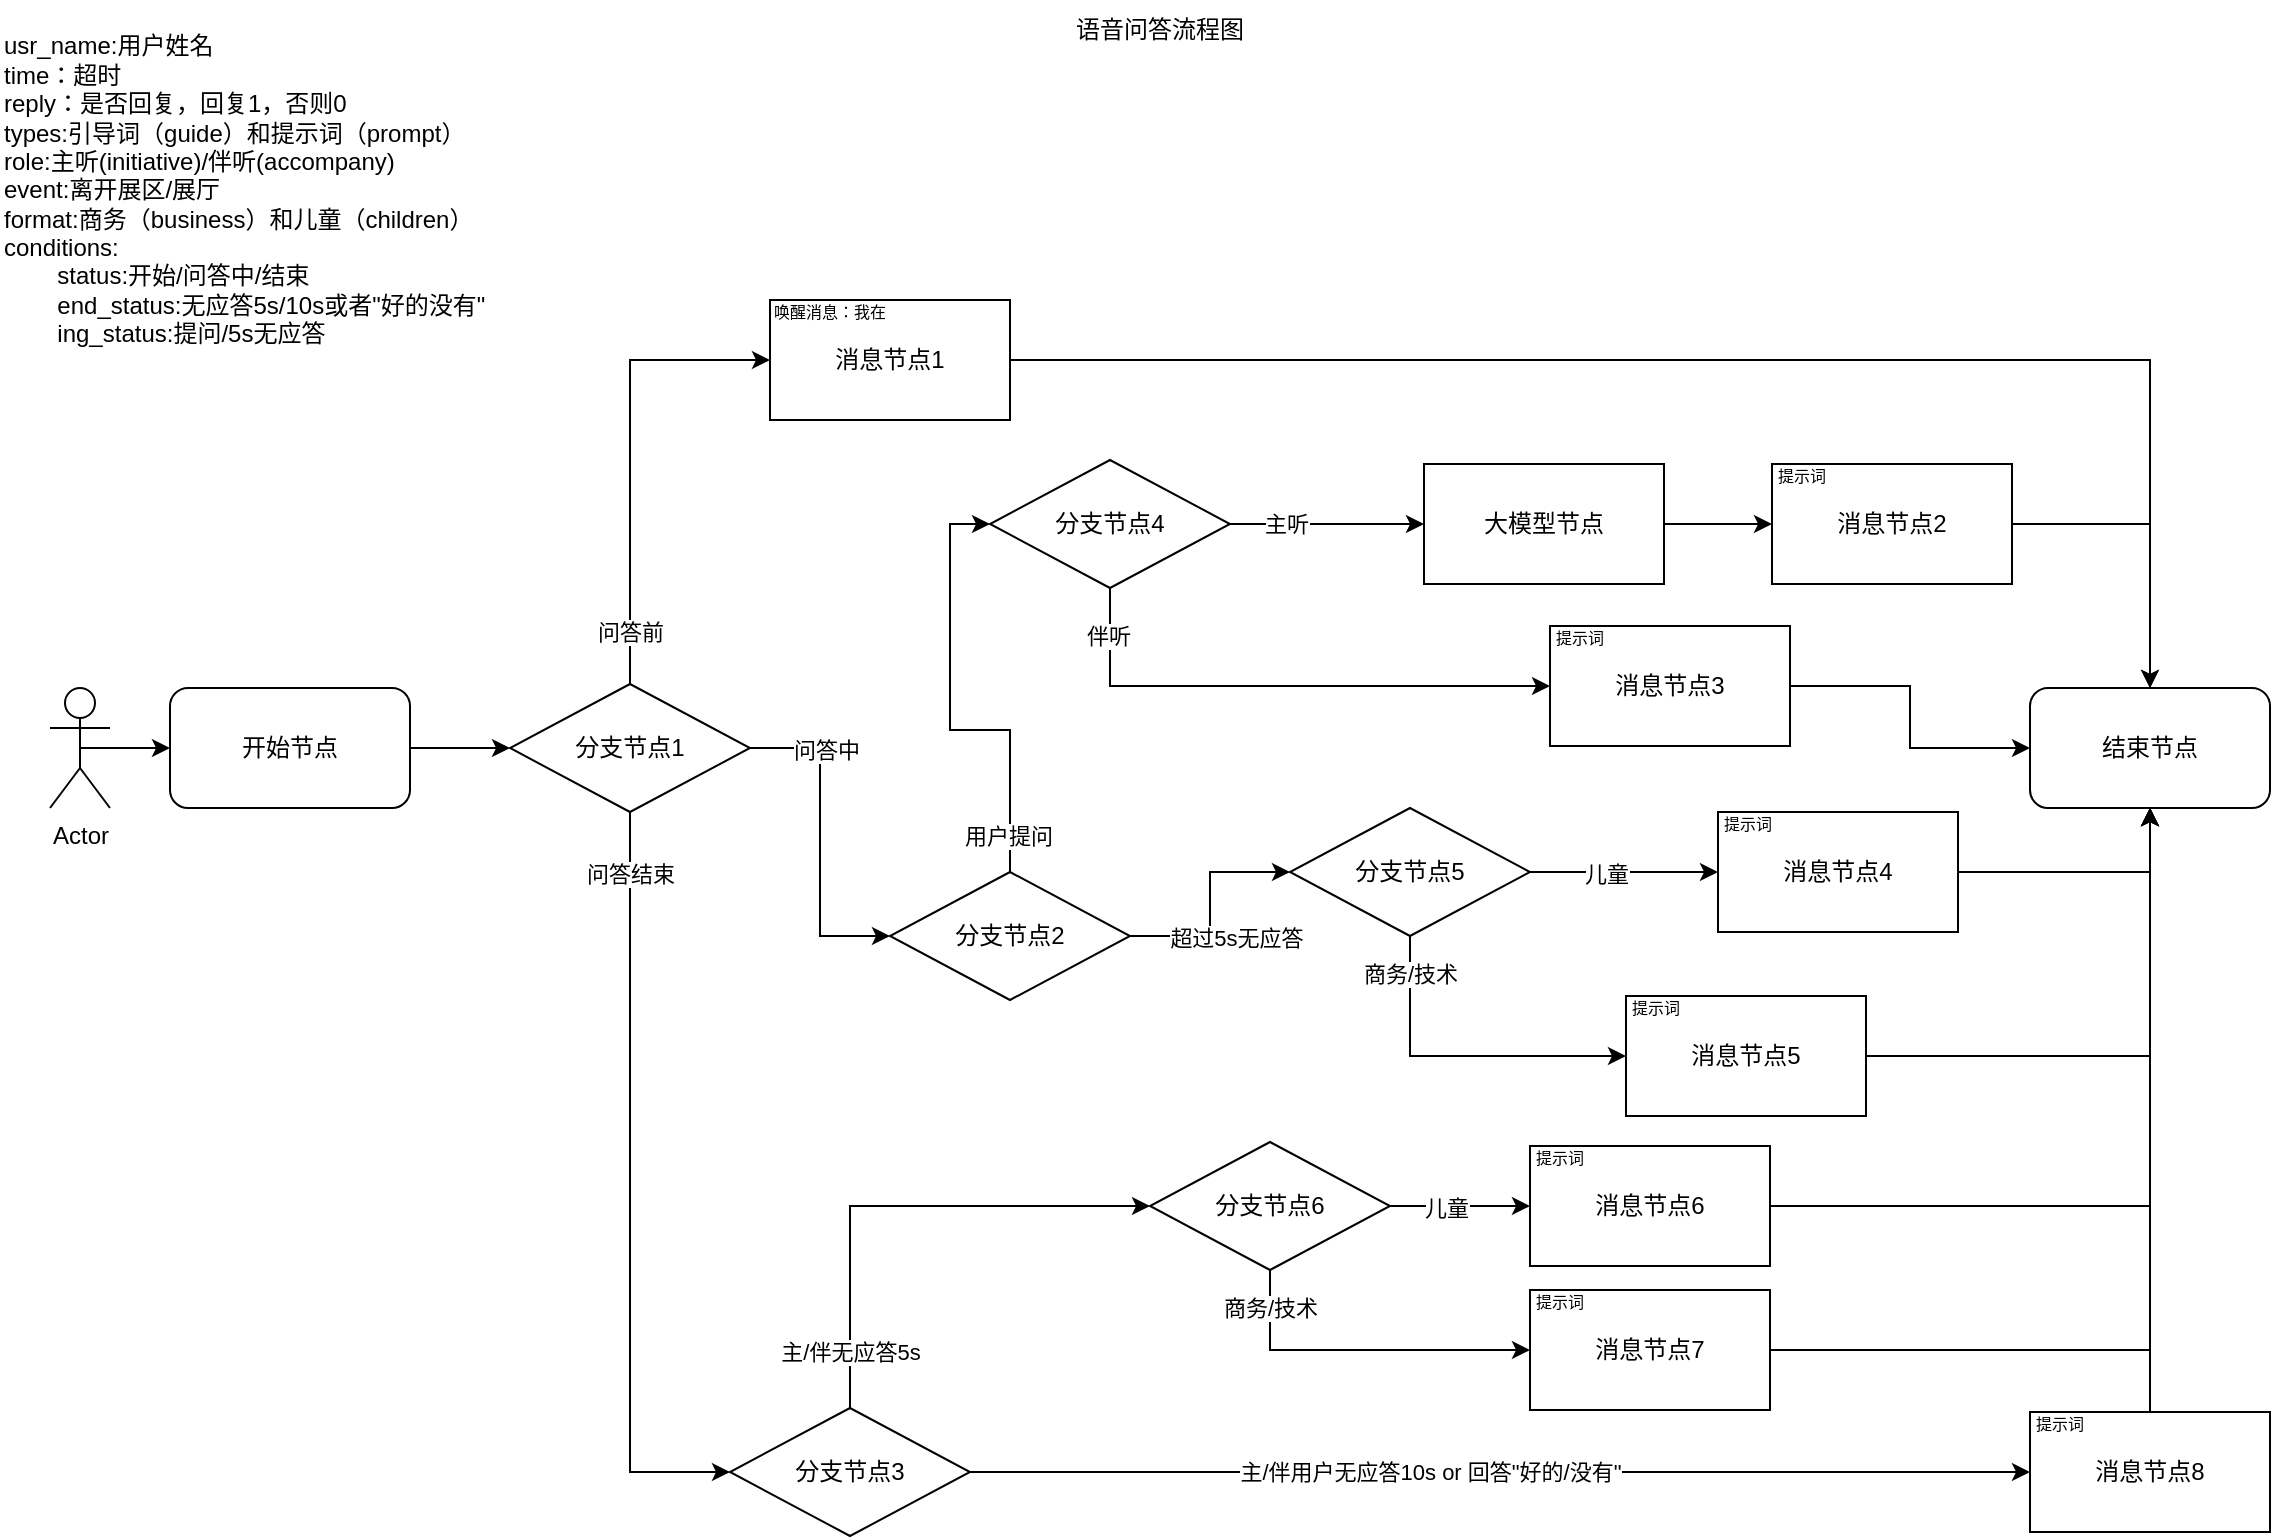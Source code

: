 <mxfile version="26.0.6">
  <diagram name="第 1 页" id="9iYRkURiAY7l_SSQHfoh">
    <mxGraphModel dx="1476" dy="874" grid="1" gridSize="10" guides="1" tooltips="1" connect="1" arrows="1" fold="1" page="1" pageScale="1" pageWidth="1169" pageHeight="827" math="0" shadow="0">
      <root>
        <mxCell id="0" />
        <mxCell id="1" parent="0" />
        <mxCell id="IweSr6M70vvvEFOEz7tQ-3" style="edgeStyle=orthogonalEdgeStyle;rounded=0;orthogonalLoop=1;jettySize=auto;html=1;exitX=0.5;exitY=0.5;exitDx=0;exitDy=0;exitPerimeter=0;entryX=0;entryY=0.5;entryDx=0;entryDy=0;" parent="1" source="IweSr6M70vvvEFOEz7tQ-1" target="IweSr6M70vvvEFOEz7tQ-2" edge="1">
          <mxGeometry relative="1" as="geometry" />
        </mxCell>
        <mxCell id="IweSr6M70vvvEFOEz7tQ-1" value="Actor" style="shape=umlActor;verticalLabelPosition=bottom;verticalAlign=top;html=1;outlineConnect=0;" parent="1" vertex="1">
          <mxGeometry x="30" y="344" width="30" height="60" as="geometry" />
        </mxCell>
        <mxCell id="IweSr6M70vvvEFOEz7tQ-5" style="edgeStyle=orthogonalEdgeStyle;rounded=0;orthogonalLoop=1;jettySize=auto;html=1;exitX=1;exitY=0.5;exitDx=0;exitDy=0;" parent="1" source="IweSr6M70vvvEFOEz7tQ-2" target="IweSr6M70vvvEFOEz7tQ-4" edge="1">
          <mxGeometry relative="1" as="geometry" />
        </mxCell>
        <mxCell id="IweSr6M70vvvEFOEz7tQ-2" value="开始节点" style="rounded=1;whiteSpace=wrap;html=1;" parent="1" vertex="1">
          <mxGeometry x="90" y="344" width="120" height="60" as="geometry" />
        </mxCell>
        <mxCell id="IweSr6M70vvvEFOEz7tQ-6" style="edgeStyle=orthogonalEdgeStyle;rounded=0;orthogonalLoop=1;jettySize=auto;html=1;exitX=0.5;exitY=0;exitDx=0;exitDy=0;entryX=0;entryY=0.5;entryDx=0;entryDy=0;" parent="1" source="IweSr6M70vvvEFOEz7tQ-4" target="IweSr6M70vvvEFOEz7tQ-11" edge="1">
          <mxGeometry relative="1" as="geometry">
            <mxPoint x="380" y="250" as="targetPoint" />
          </mxGeometry>
        </mxCell>
        <mxCell id="IweSr6M70vvvEFOEz7tQ-8" value="问答前" style="edgeLabel;html=1;align=center;verticalAlign=middle;resizable=0;points=[];" parent="IweSr6M70vvvEFOEz7tQ-6" vertex="1" connectable="0">
          <mxGeometry x="-0.909" relative="1" as="geometry">
            <mxPoint y="-16" as="offset" />
          </mxGeometry>
        </mxCell>
        <mxCell id="rm17Nn1x7IRBdezPpJDb-3" style="edgeStyle=orthogonalEdgeStyle;rounded=0;orthogonalLoop=1;jettySize=auto;html=1;exitX=1;exitY=0.5;exitDx=0;exitDy=0;entryX=0;entryY=0.5;entryDx=0;entryDy=0;" parent="1" source="IweSr6M70vvvEFOEz7tQ-4" target="rm17Nn1x7IRBdezPpJDb-9" edge="1">
          <mxGeometry relative="1" as="geometry">
            <mxPoint x="450" y="374" as="targetPoint" />
          </mxGeometry>
        </mxCell>
        <mxCell id="rm17Nn1x7IRBdezPpJDb-4" value="问答中" style="edgeLabel;html=1;align=center;verticalAlign=middle;resizable=0;points=[];" parent="rm17Nn1x7IRBdezPpJDb-3" vertex="1" connectable="0">
          <mxGeometry x="-0.709" y="-1" relative="1" as="geometry">
            <mxPoint x="14" as="offset" />
          </mxGeometry>
        </mxCell>
        <mxCell id="rm17Nn1x7IRBdezPpJDb-5" style="edgeStyle=orthogonalEdgeStyle;rounded=0;orthogonalLoop=1;jettySize=auto;html=1;exitX=0.5;exitY=1;exitDx=0;exitDy=0;entryX=0;entryY=0.5;entryDx=0;entryDy=0;" parent="1" source="IweSr6M70vvvEFOEz7tQ-4" target="rm17Nn1x7IRBdezPpJDb-13" edge="1">
          <mxGeometry relative="1" as="geometry">
            <mxPoint x="200" y="530" as="targetPoint" />
          </mxGeometry>
        </mxCell>
        <mxCell id="rm17Nn1x7IRBdezPpJDb-6" value="问答结束" style="edgeLabel;html=1;align=center;verticalAlign=middle;resizable=0;points=[];" parent="rm17Nn1x7IRBdezPpJDb-5" vertex="1" connectable="0">
          <mxGeometry x="-0.836" relative="1" as="geometry">
            <mxPoint as="offset" />
          </mxGeometry>
        </mxCell>
        <mxCell id="IweSr6M70vvvEFOEz7tQ-4" value="分支节点1" style="rhombus;whiteSpace=wrap;html=1;" parent="1" vertex="1">
          <mxGeometry x="260" y="342" width="120" height="64" as="geometry" />
        </mxCell>
        <mxCell id="IweSr6M70vvvEFOEz7tQ-10" value="结束节点" style="rounded=1;whiteSpace=wrap;html=1;" parent="1" vertex="1">
          <mxGeometry x="1020" y="344" width="120" height="60" as="geometry" />
        </mxCell>
        <mxCell id="rm17Nn1x7IRBdezPpJDb-8" style="edgeStyle=orthogonalEdgeStyle;rounded=0;orthogonalLoop=1;jettySize=auto;html=1;exitX=1;exitY=0.5;exitDx=0;exitDy=0;entryX=0.5;entryY=0;entryDx=0;entryDy=0;" parent="1" source="IweSr6M70vvvEFOEz7tQ-11" target="IweSr6M70vvvEFOEz7tQ-10" edge="1">
          <mxGeometry relative="1" as="geometry" />
        </mxCell>
        <mxCell id="IweSr6M70vvvEFOEz7tQ-11" value="消息节点1" style="rounded=0;whiteSpace=wrap;html=1;" parent="1" vertex="1">
          <mxGeometry x="390" y="150" width="120" height="60" as="geometry" />
        </mxCell>
        <mxCell id="IweSr6M70vvvEFOEz7tQ-12" value="&lt;font style=&quot;font-size: 8px;&quot;&gt;唤醒消息：我在&lt;/font&gt;" style="text;html=1;align=center;verticalAlign=middle;whiteSpace=wrap;rounded=0;" parent="1" vertex="1">
          <mxGeometry x="390" y="150" width="60" height="10" as="geometry" />
        </mxCell>
        <mxCell id="rm17Nn1x7IRBdezPpJDb-37" style="edgeStyle=orthogonalEdgeStyle;rounded=0;orthogonalLoop=1;jettySize=auto;html=1;exitX=1;exitY=0.5;exitDx=0;exitDy=0;entryX=0;entryY=0.5;entryDx=0;entryDy=0;" parent="1" source="IweSr6M70vvvEFOEz7tQ-14" target="IweSr6M70vvvEFOEz7tQ-23" edge="1">
          <mxGeometry relative="1" as="geometry" />
        </mxCell>
        <mxCell id="IweSr6M70vvvEFOEz7tQ-14" value="大模型节点" style="rounded=0;whiteSpace=wrap;html=1;" parent="1" vertex="1">
          <mxGeometry x="717" y="232" width="120" height="60" as="geometry" />
        </mxCell>
        <mxCell id="rm17Nn1x7IRBdezPpJDb-38" style="edgeStyle=orthogonalEdgeStyle;rounded=0;orthogonalLoop=1;jettySize=auto;html=1;exitX=1;exitY=0.5;exitDx=0;exitDy=0;entryX=0.5;entryY=0;entryDx=0;entryDy=0;" parent="1" source="IweSr6M70vvvEFOEz7tQ-23" target="IweSr6M70vvvEFOEz7tQ-10" edge="1">
          <mxGeometry relative="1" as="geometry" />
        </mxCell>
        <mxCell id="IweSr6M70vvvEFOEz7tQ-23" value="消息节点2" style="rounded=0;whiteSpace=wrap;html=1;" parent="1" vertex="1">
          <mxGeometry x="891" y="232" width="120" height="60" as="geometry" />
        </mxCell>
        <mxCell id="IweSr6M70vvvEFOEz7tQ-27" value="&lt;span style=&quot;font-size: 8px;&quot;&gt;提示词&lt;/span&gt;" style="text;html=1;align=center;verticalAlign=middle;whiteSpace=wrap;rounded=0;" parent="1" vertex="1">
          <mxGeometry x="891" y="232" width="30" height="10" as="geometry" />
        </mxCell>
        <mxCell id="RvVve0rwYYVA5B2dNL42-1" value="语音问答流程图" style="text;html=1;align=center;verticalAlign=middle;whiteSpace=wrap;rounded=0;" parent="1" vertex="1">
          <mxGeometry x="320" width="530" height="30" as="geometry" />
        </mxCell>
        <mxCell id="rm17Nn1x7IRBdezPpJDb-11" style="edgeStyle=orthogonalEdgeStyle;rounded=0;orthogonalLoop=1;jettySize=auto;html=1;exitX=0.5;exitY=0;exitDx=0;exitDy=0;entryX=0;entryY=0.5;entryDx=0;entryDy=0;" parent="1" source="rm17Nn1x7IRBdezPpJDb-9" target="rm17Nn1x7IRBdezPpJDb-52" edge="1">
          <mxGeometry relative="1" as="geometry">
            <mxPoint x="510" y="370" as="targetPoint" />
          </mxGeometry>
        </mxCell>
        <mxCell id="rm17Nn1x7IRBdezPpJDb-34" value="用户提问" style="edgeLabel;html=1;align=center;verticalAlign=middle;resizable=0;points=[];" parent="rm17Nn1x7IRBdezPpJDb-11" vertex="1" connectable="0">
          <mxGeometry x="-0.841" y="1" relative="1" as="geometry">
            <mxPoint as="offset" />
          </mxGeometry>
        </mxCell>
        <mxCell id="rm17Nn1x7IRBdezPpJDb-35" style="edgeStyle=orthogonalEdgeStyle;rounded=0;orthogonalLoop=1;jettySize=auto;html=1;exitX=1;exitY=0.5;exitDx=0;exitDy=0;entryX=0;entryY=0.5;entryDx=0;entryDy=0;" parent="1" source="rm17Nn1x7IRBdezPpJDb-9" target="rm17Nn1x7IRBdezPpJDb-46" edge="1">
          <mxGeometry relative="1" as="geometry">
            <mxPoint x="680" y="544" as="targetPoint" />
          </mxGeometry>
        </mxCell>
        <mxCell id="rm17Nn1x7IRBdezPpJDb-36" value="超过5s无应答" style="edgeLabel;html=1;align=center;verticalAlign=middle;resizable=0;points=[];" parent="rm17Nn1x7IRBdezPpJDb-35" vertex="1" connectable="0">
          <mxGeometry x="-0.574" y="-3" relative="1" as="geometry">
            <mxPoint x="29" y="-2" as="offset" />
          </mxGeometry>
        </mxCell>
        <mxCell id="rm17Nn1x7IRBdezPpJDb-9" value="分支节点2" style="rhombus;whiteSpace=wrap;html=1;" parent="1" vertex="1">
          <mxGeometry x="450" y="436" width="120" height="64" as="geometry" />
        </mxCell>
        <mxCell id="rm17Nn1x7IRBdezPpJDb-15" style="edgeStyle=orthogonalEdgeStyle;rounded=0;orthogonalLoop=1;jettySize=auto;html=1;exitX=1;exitY=0.5;exitDx=0;exitDy=0;entryX=0;entryY=0.5;entryDx=0;entryDy=0;" parent="1" source="rm17Nn1x7IRBdezPpJDb-13" target="rm17Nn1x7IRBdezPpJDb-17" edge="1">
          <mxGeometry relative="1" as="geometry" />
        </mxCell>
        <mxCell id="rm17Nn1x7IRBdezPpJDb-16" value="主/伴用户无应答10s or 回答&quot;好的/没有&quot;" style="edgeLabel;html=1;align=center;verticalAlign=middle;resizable=0;points=[];" parent="rm17Nn1x7IRBdezPpJDb-15" vertex="1" connectable="0">
          <mxGeometry x="-0.707" y="1" relative="1" as="geometry">
            <mxPoint x="152" y="1" as="offset" />
          </mxGeometry>
        </mxCell>
        <mxCell id="rm17Nn1x7IRBdezPpJDb-20" style="edgeStyle=orthogonalEdgeStyle;rounded=0;orthogonalLoop=1;jettySize=auto;html=1;exitX=0.5;exitY=0;exitDx=0;exitDy=0;entryX=0;entryY=0.5;entryDx=0;entryDy=0;" parent="1" source="rm17Nn1x7IRBdezPpJDb-13" target="rm17Nn1x7IRBdezPpJDb-25" edge="1">
          <mxGeometry relative="1" as="geometry">
            <mxPoint x="520" y="539" as="targetPoint" />
          </mxGeometry>
        </mxCell>
        <mxCell id="rm17Nn1x7IRBdezPpJDb-23" value="主/伴无应答5s" style="edgeLabel;html=1;align=center;verticalAlign=middle;resizable=0;points=[];" parent="rm17Nn1x7IRBdezPpJDb-20" vertex="1" connectable="0">
          <mxGeometry x="-0.775" relative="1" as="geometry">
            <mxPoint as="offset" />
          </mxGeometry>
        </mxCell>
        <mxCell id="rm17Nn1x7IRBdezPpJDb-13" value="分支节点3" style="rhombus;whiteSpace=wrap;html=1;" parent="1" vertex="1">
          <mxGeometry x="370" y="704" width="120" height="64" as="geometry" />
        </mxCell>
        <mxCell id="rm17Nn1x7IRBdezPpJDb-19" style="edgeStyle=orthogonalEdgeStyle;rounded=0;orthogonalLoop=1;jettySize=auto;html=1;exitX=0.5;exitY=0;exitDx=0;exitDy=0;entryX=0.5;entryY=1;entryDx=0;entryDy=0;" parent="1" source="rm17Nn1x7IRBdezPpJDb-17" target="IweSr6M70vvvEFOEz7tQ-10" edge="1">
          <mxGeometry relative="1" as="geometry" />
        </mxCell>
        <mxCell id="rm17Nn1x7IRBdezPpJDb-17" value="消息节点8" style="rounded=0;whiteSpace=wrap;html=1;" parent="1" vertex="1">
          <mxGeometry x="1020" y="706" width="120" height="60" as="geometry" />
        </mxCell>
        <mxCell id="rm17Nn1x7IRBdezPpJDb-18" value="&lt;span style=&quot;font-size: 8px;&quot;&gt;提示词&lt;/span&gt;" style="text;html=1;align=center;verticalAlign=middle;whiteSpace=wrap;rounded=0;" parent="1" vertex="1">
          <mxGeometry x="1020" y="706" width="30" height="10" as="geometry" />
        </mxCell>
        <mxCell id="rm17Nn1x7IRBdezPpJDb-24" style="edgeStyle=orthogonalEdgeStyle;rounded=0;orthogonalLoop=1;jettySize=auto;html=1;exitX=1;exitY=0.5;exitDx=0;exitDy=0;entryX=0.5;entryY=1;entryDx=0;entryDy=0;" parent="1" source="rm17Nn1x7IRBdezPpJDb-21" target="IweSr6M70vvvEFOEz7tQ-10" edge="1">
          <mxGeometry relative="1" as="geometry" />
        </mxCell>
        <mxCell id="rm17Nn1x7IRBdezPpJDb-21" value="消息节点6" style="rounded=0;whiteSpace=wrap;html=1;" parent="1" vertex="1">
          <mxGeometry x="770" y="573" width="120" height="60" as="geometry" />
        </mxCell>
        <mxCell id="rm17Nn1x7IRBdezPpJDb-22" value="&lt;span style=&quot;font-size: 8px;&quot;&gt;提示词&lt;/span&gt;" style="text;html=1;align=center;verticalAlign=middle;whiteSpace=wrap;rounded=0;" parent="1" vertex="1">
          <mxGeometry x="770" y="573" width="30" height="10" as="geometry" />
        </mxCell>
        <mxCell id="rm17Nn1x7IRBdezPpJDb-29" style="edgeStyle=orthogonalEdgeStyle;rounded=0;orthogonalLoop=1;jettySize=auto;html=1;exitX=1;exitY=0.5;exitDx=0;exitDy=0;" parent="1" source="rm17Nn1x7IRBdezPpJDb-25" target="rm17Nn1x7IRBdezPpJDb-21" edge="1">
          <mxGeometry relative="1" as="geometry" />
        </mxCell>
        <mxCell id="rm17Nn1x7IRBdezPpJDb-32" value="儿童" style="edgeLabel;html=1;align=center;verticalAlign=middle;resizable=0;points=[];" parent="rm17Nn1x7IRBdezPpJDb-29" vertex="1" connectable="0">
          <mxGeometry x="-0.2" y="-1" relative="1" as="geometry">
            <mxPoint as="offset" />
          </mxGeometry>
        </mxCell>
        <mxCell id="rm17Nn1x7IRBdezPpJDb-30" style="edgeStyle=orthogonalEdgeStyle;rounded=0;orthogonalLoop=1;jettySize=auto;html=1;exitX=0.5;exitY=1;exitDx=0;exitDy=0;entryX=0;entryY=0.5;entryDx=0;entryDy=0;" parent="1" source="rm17Nn1x7IRBdezPpJDb-25" target="rm17Nn1x7IRBdezPpJDb-26" edge="1">
          <mxGeometry relative="1" as="geometry" />
        </mxCell>
        <mxCell id="rm17Nn1x7IRBdezPpJDb-33" value="商务/技术" style="edgeLabel;html=1;align=center;verticalAlign=middle;resizable=0;points=[];" parent="rm17Nn1x7IRBdezPpJDb-30" vertex="1" connectable="0">
          <mxGeometry x="-0.78" relative="1" as="geometry">
            <mxPoint as="offset" />
          </mxGeometry>
        </mxCell>
        <mxCell id="rm17Nn1x7IRBdezPpJDb-25" value="分支节点6" style="rhombus;whiteSpace=wrap;html=1;" parent="1" vertex="1">
          <mxGeometry x="580" y="571" width="120" height="64" as="geometry" />
        </mxCell>
        <mxCell id="rm17Nn1x7IRBdezPpJDb-31" style="edgeStyle=orthogonalEdgeStyle;rounded=0;orthogonalLoop=1;jettySize=auto;html=1;exitX=1;exitY=0.5;exitDx=0;exitDy=0;entryX=0.5;entryY=1;entryDx=0;entryDy=0;" parent="1" source="rm17Nn1x7IRBdezPpJDb-26" target="IweSr6M70vvvEFOEz7tQ-10" edge="1">
          <mxGeometry relative="1" as="geometry" />
        </mxCell>
        <mxCell id="rm17Nn1x7IRBdezPpJDb-26" value="消息节点7" style="rounded=0;whiteSpace=wrap;html=1;" parent="1" vertex="1">
          <mxGeometry x="770" y="645" width="120" height="60" as="geometry" />
        </mxCell>
        <mxCell id="rm17Nn1x7IRBdezPpJDb-27" value="&lt;span style=&quot;font-size: 8px;&quot;&gt;提示词&lt;/span&gt;" style="text;html=1;align=center;verticalAlign=middle;whiteSpace=wrap;rounded=0;" parent="1" vertex="1">
          <mxGeometry x="770" y="645" width="30" height="10" as="geometry" />
        </mxCell>
        <mxCell id="rm17Nn1x7IRBdezPpJDb-50" style="edgeStyle=orthogonalEdgeStyle;rounded=0;orthogonalLoop=1;jettySize=auto;html=1;exitX=1;exitY=0.5;exitDx=0;exitDy=0;entryX=0.5;entryY=1;entryDx=0;entryDy=0;" parent="1" source="rm17Nn1x7IRBdezPpJDb-40" target="IweSr6M70vvvEFOEz7tQ-10" edge="1">
          <mxGeometry relative="1" as="geometry" />
        </mxCell>
        <mxCell id="rm17Nn1x7IRBdezPpJDb-40" value="消息节点4" style="rounded=0;whiteSpace=wrap;html=1;" parent="1" vertex="1">
          <mxGeometry x="864" y="406" width="120" height="60" as="geometry" />
        </mxCell>
        <mxCell id="rm17Nn1x7IRBdezPpJDb-41" value="&lt;span style=&quot;font-size: 8px;&quot;&gt;提示词&lt;/span&gt;" style="text;html=1;align=center;verticalAlign=middle;whiteSpace=wrap;rounded=0;" parent="1" vertex="1">
          <mxGeometry x="864" y="406" width="30" height="10" as="geometry" />
        </mxCell>
        <mxCell id="rm17Nn1x7IRBdezPpJDb-42" style="edgeStyle=orthogonalEdgeStyle;rounded=0;orthogonalLoop=1;jettySize=auto;html=1;exitX=1;exitY=0.5;exitDx=0;exitDy=0;" parent="1" source="rm17Nn1x7IRBdezPpJDb-46" target="rm17Nn1x7IRBdezPpJDb-40" edge="1">
          <mxGeometry relative="1" as="geometry" />
        </mxCell>
        <mxCell id="rm17Nn1x7IRBdezPpJDb-43" value="儿童" style="edgeLabel;html=1;align=center;verticalAlign=middle;resizable=0;points=[];" parent="rm17Nn1x7IRBdezPpJDb-42" vertex="1" connectable="0">
          <mxGeometry x="-0.2" y="-1" relative="1" as="geometry">
            <mxPoint as="offset" />
          </mxGeometry>
        </mxCell>
        <mxCell id="rm17Nn1x7IRBdezPpJDb-44" style="edgeStyle=orthogonalEdgeStyle;rounded=0;orthogonalLoop=1;jettySize=auto;html=1;exitX=0.5;exitY=1;exitDx=0;exitDy=0;entryX=0;entryY=0.5;entryDx=0;entryDy=0;" parent="1" source="rm17Nn1x7IRBdezPpJDb-46" target="rm17Nn1x7IRBdezPpJDb-47" edge="1">
          <mxGeometry relative="1" as="geometry">
            <mxPoint x="864" y="521" as="targetPoint" />
          </mxGeometry>
        </mxCell>
        <mxCell id="rm17Nn1x7IRBdezPpJDb-45" value="商务/技术" style="edgeLabel;html=1;align=center;verticalAlign=middle;resizable=0;points=[];" parent="rm17Nn1x7IRBdezPpJDb-44" vertex="1" connectable="0">
          <mxGeometry x="-0.78" relative="1" as="geometry">
            <mxPoint as="offset" />
          </mxGeometry>
        </mxCell>
        <mxCell id="rm17Nn1x7IRBdezPpJDb-46" value="分支节点5" style="rhombus;whiteSpace=wrap;html=1;" parent="1" vertex="1">
          <mxGeometry x="650" y="404" width="120" height="64" as="geometry" />
        </mxCell>
        <mxCell id="rm17Nn1x7IRBdezPpJDb-51" style="edgeStyle=orthogonalEdgeStyle;rounded=0;orthogonalLoop=1;jettySize=auto;html=1;exitX=1;exitY=0.5;exitDx=0;exitDy=0;entryX=0.5;entryY=1;entryDx=0;entryDy=0;" parent="1" source="rm17Nn1x7IRBdezPpJDb-47" target="IweSr6M70vvvEFOEz7tQ-10" edge="1">
          <mxGeometry relative="1" as="geometry" />
        </mxCell>
        <mxCell id="rm17Nn1x7IRBdezPpJDb-47" value="消息节点5" style="rounded=0;whiteSpace=wrap;html=1;" parent="1" vertex="1">
          <mxGeometry x="818" y="498" width="120" height="60" as="geometry" />
        </mxCell>
        <mxCell id="rm17Nn1x7IRBdezPpJDb-48" value="&lt;span style=&quot;font-size: 8px;&quot;&gt;提示词&lt;/span&gt;" style="text;html=1;align=center;verticalAlign=middle;whiteSpace=wrap;rounded=0;" parent="1" vertex="1">
          <mxGeometry x="818" y="498" width="30" height="10" as="geometry" />
        </mxCell>
        <mxCell id="rm17Nn1x7IRBdezPpJDb-54" style="edgeStyle=orthogonalEdgeStyle;rounded=0;orthogonalLoop=1;jettySize=auto;html=1;exitX=1;exitY=0.5;exitDx=0;exitDy=0;entryX=0;entryY=0.5;entryDx=0;entryDy=0;" parent="1" source="rm17Nn1x7IRBdezPpJDb-52" target="IweSr6M70vvvEFOEz7tQ-14" edge="1">
          <mxGeometry relative="1" as="geometry" />
        </mxCell>
        <mxCell id="rm17Nn1x7IRBdezPpJDb-55" value="主听" style="edgeLabel;html=1;align=center;verticalAlign=middle;resizable=0;points=[];" parent="rm17Nn1x7IRBdezPpJDb-54" vertex="1" connectable="0">
          <mxGeometry x="-0.432" relative="1" as="geometry">
            <mxPoint as="offset" />
          </mxGeometry>
        </mxCell>
        <mxCell id="rm17Nn1x7IRBdezPpJDb-56" style="edgeStyle=orthogonalEdgeStyle;rounded=0;orthogonalLoop=1;jettySize=auto;html=1;exitX=0.5;exitY=1;exitDx=0;exitDy=0;entryX=0;entryY=0.5;entryDx=0;entryDy=0;" parent="1" source="rm17Nn1x7IRBdezPpJDb-52" target="rm17Nn1x7IRBdezPpJDb-57" edge="1">
          <mxGeometry relative="1" as="geometry">
            <mxPoint x="610" y="380" as="targetPoint" />
          </mxGeometry>
        </mxCell>
        <mxCell id="rm17Nn1x7IRBdezPpJDb-59" value="伴听" style="edgeLabel;html=1;align=center;verticalAlign=middle;resizable=0;points=[];" parent="rm17Nn1x7IRBdezPpJDb-56" vertex="1" connectable="0">
          <mxGeometry x="-0.825" y="-1" relative="1" as="geometry">
            <mxPoint as="offset" />
          </mxGeometry>
        </mxCell>
        <mxCell id="rm17Nn1x7IRBdezPpJDb-52" value="分支节点4" style="rhombus;whiteSpace=wrap;html=1;" parent="1" vertex="1">
          <mxGeometry x="500" y="230" width="120" height="64" as="geometry" />
        </mxCell>
        <mxCell id="rm17Nn1x7IRBdezPpJDb-60" style="edgeStyle=orthogonalEdgeStyle;rounded=0;orthogonalLoop=1;jettySize=auto;html=1;exitX=1;exitY=0.5;exitDx=0;exitDy=0;" parent="1" source="rm17Nn1x7IRBdezPpJDb-57" target="IweSr6M70vvvEFOEz7tQ-10" edge="1">
          <mxGeometry relative="1" as="geometry" />
        </mxCell>
        <mxCell id="rm17Nn1x7IRBdezPpJDb-57" value="消息节点3" style="rounded=0;whiteSpace=wrap;html=1;" parent="1" vertex="1">
          <mxGeometry x="780" y="313" width="120" height="60" as="geometry" />
        </mxCell>
        <mxCell id="rm17Nn1x7IRBdezPpJDb-58" value="&lt;span style=&quot;font-size: 8px;&quot;&gt;提示词&lt;/span&gt;" style="text;html=1;align=center;verticalAlign=middle;whiteSpace=wrap;rounded=0;" parent="1" vertex="1">
          <mxGeometry x="780" y="313" width="30" height="10" as="geometry" />
        </mxCell>
        <mxCell id="rki_2LXpT8JypKyXyeT9-1" value="&lt;div&gt;usr_name:用户姓名&lt;/div&gt;&lt;div&gt;time：超时&lt;/div&gt;&lt;div&gt;reply：是否回复，回复1，否则0&lt;/div&gt;types:引导词（guide）和提示词（prompt）&lt;div&gt;role:主听(initiative)/伴听(accompany)&lt;/div&gt;&lt;div&gt;event:离开展区/展厅&lt;/div&gt;&lt;div&gt;format:商务（business）和儿童（children）&lt;br&gt;conditions:&lt;/div&gt;&lt;div&gt;&lt;span style=&quot;white-space: pre;&quot;&gt;&#x9;&lt;/span&gt;status:开始/问答中/结束&lt;br&gt;&lt;/div&gt;&lt;div&gt;&lt;span style=&quot;white-space: pre;&quot;&gt;&#x9;&lt;/span&gt;end_status:无应答5s/10s或者&quot;&lt;span style=&quot;background-color: transparent; color: light-dark(rgb(0, 0, 0), rgb(255, 255, 255));&quot;&gt;好的没有&lt;/span&gt;&lt;span style=&quot;background-color: transparent; color: light-dark(rgb(0, 0, 0), rgb(255, 255, 255));&quot;&gt;&quot;&lt;/span&gt;&lt;/div&gt;&lt;div&gt;&lt;span style=&quot;background-color: transparent; color: light-dark(rgb(0, 0, 0), rgb(255, 255, 255));&quot;&gt;&lt;span style=&quot;white-space: pre;&quot;&gt;&#x9;&lt;/span&gt;ing_status:提问/5s无应答&lt;br&gt;&lt;/span&gt;&lt;/div&gt;" style="text;html=1;align=left;verticalAlign=middle;resizable=0;points=[];autosize=1;strokeColor=none;fillColor=none;" parent="1" vertex="1">
          <mxGeometry x="5" y="10" width="260" height="170" as="geometry" />
        </mxCell>
      </root>
    </mxGraphModel>
  </diagram>
</mxfile>
